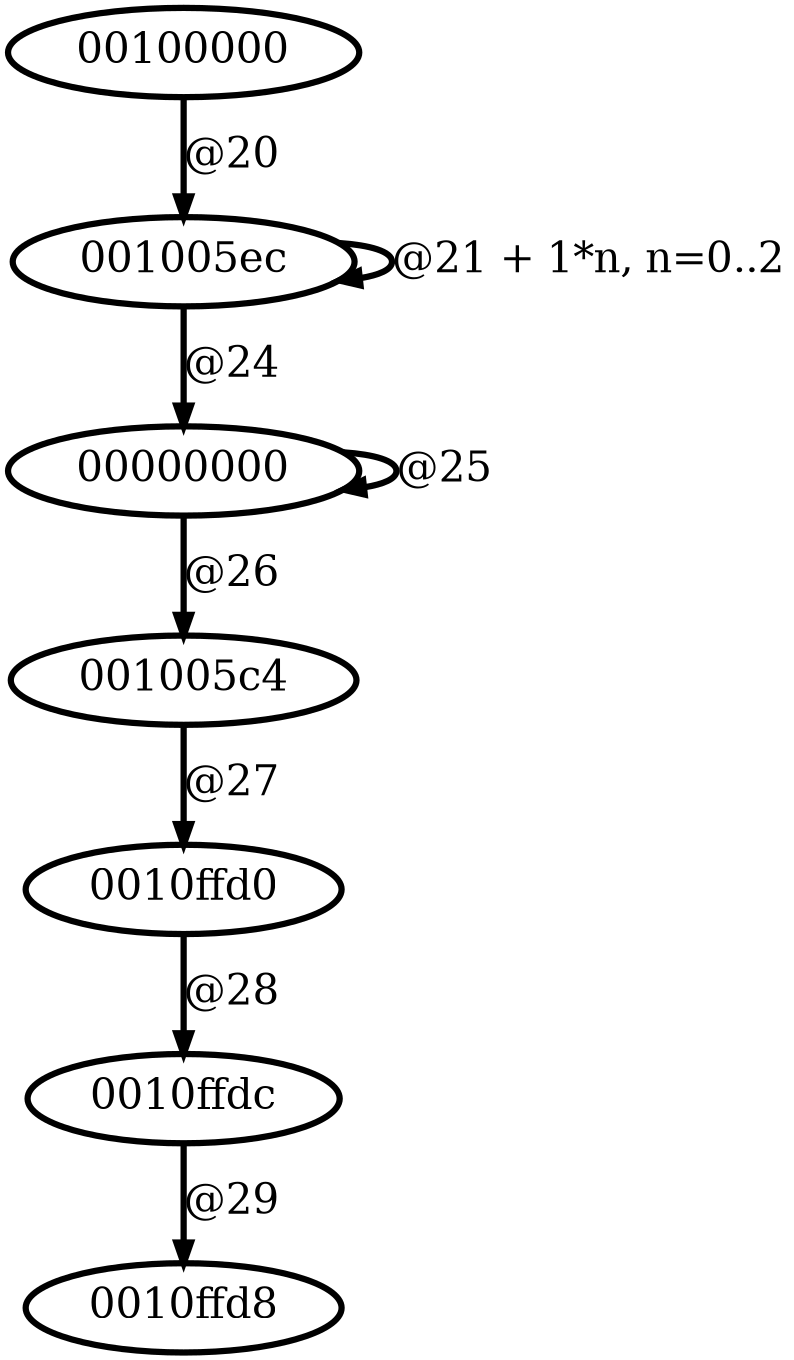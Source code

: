 digraph G {
        node [style=rounded, penwidth=3, fontsize=20, shape=oval];
        "00100000" -> "001005ec" [label="@20", color=black,arrowsize=1,style=bold,penwidth=3,fontsize=20];
"001005ec" -> "001005ec" [label="@21 + 1*n, n=0..2", color=black,arrowsize=1,style=bold,penwidth=3,fontsize=20];
"001005ec" -> "00000000" [label="@24", color=black,arrowsize=1,style=bold,penwidth=3,fontsize=20];
"00000000" -> "00000000" [label="@25", color=black,arrowsize=1,style=bold,penwidth=3,fontsize=20];
"00000000" -> "001005c4" [label="@26", color=black,arrowsize=1,style=bold,penwidth=3,fontsize=20];
"001005c4" -> "0010ffd0" [label="@27", color=black,arrowsize=1,style=bold,penwidth=3,fontsize=20];
"0010ffd0" -> "0010ffdc" [label="@28", color=black,arrowsize=1,style=bold,penwidth=3,fontsize=20];
"0010ffdc" -> "0010ffd8" [label="@29", color=black,arrowsize=1,style=bold,penwidth=3,fontsize=20];
}
